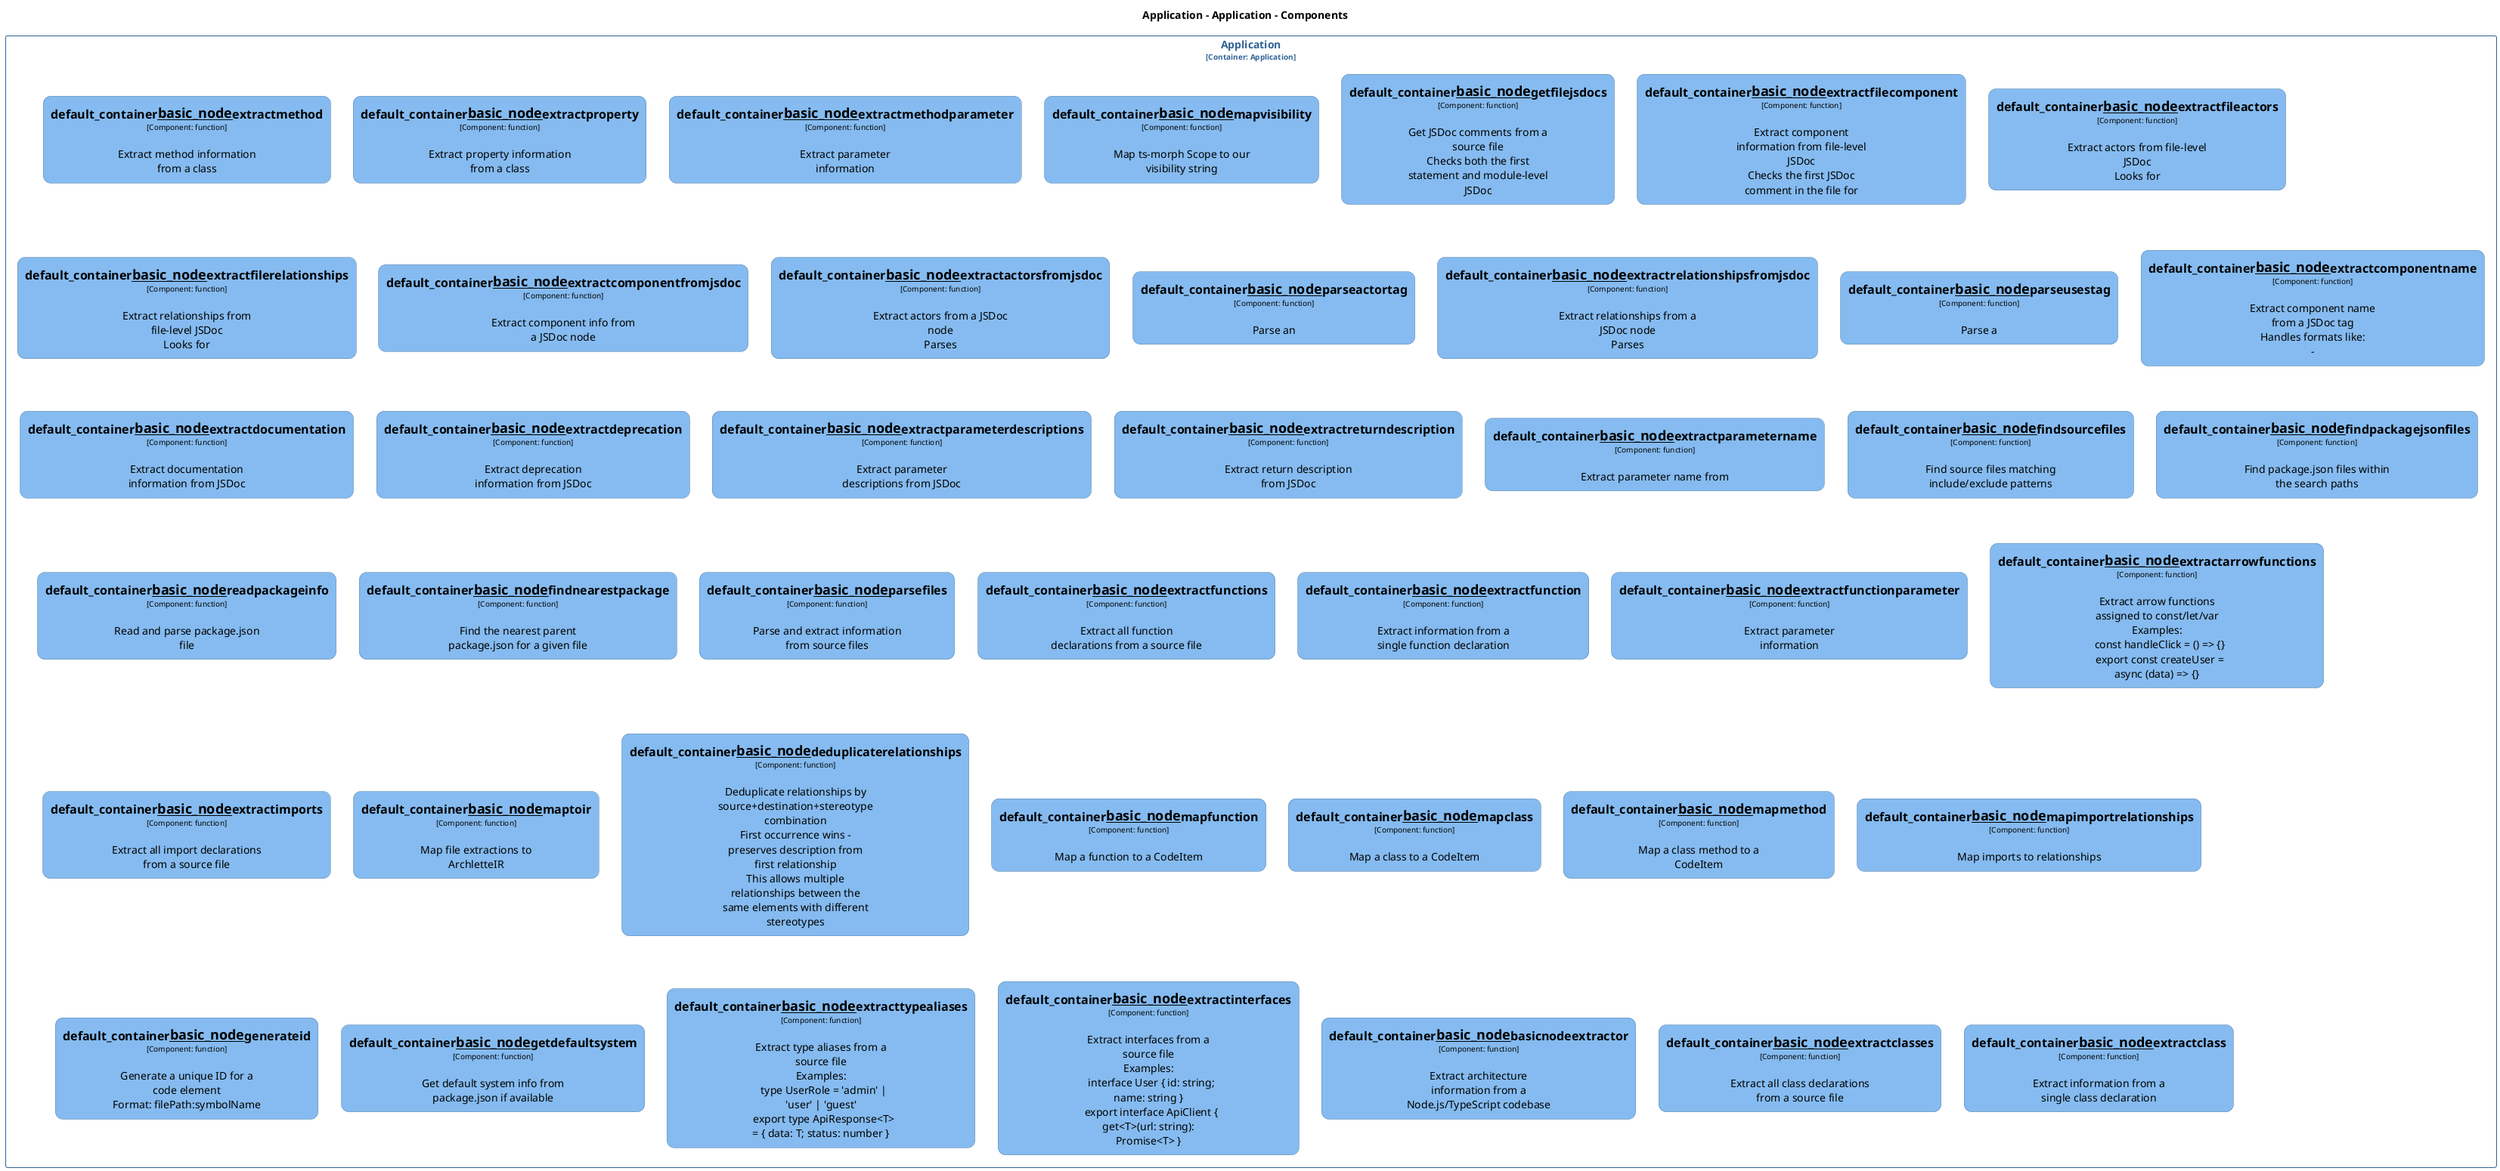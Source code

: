 @startuml
set separator none
title Application - Application - Components

top to bottom direction
skinparam ranksep 60
skinparam nodesep 30

skinparam {
  arrowFontSize 10
  defaultTextAlignment center
  wrapWidth 200
  maxMessageSize 100
  defaultFontName "Arial"
}

hide stereotype

skinparam rectangle<<Application.Application.default_container__basic_node__basicnodeextractor>> {
  BackgroundColor #85bbf0
  FontColor #000000
  BorderColor #5d82a8
  roundCorner 20
  shadowing false
}
skinparam rectangle<<Application.Application.default_container__basic_node__deduplicaterelationships>> {
  BackgroundColor #85bbf0
  FontColor #000000
  BorderColor #5d82a8
  roundCorner 20
  shadowing false
}
skinparam rectangle<<Application.Application.default_container__basic_node__extractactorsfromjsdoc>> {
  BackgroundColor #85bbf0
  FontColor #000000
  BorderColor #5d82a8
  roundCorner 20
  shadowing false
}
skinparam rectangle<<Application.Application.default_container__basic_node__extractarrowfunctions>> {
  BackgroundColor #85bbf0
  FontColor #000000
  BorderColor #5d82a8
  roundCorner 20
  shadowing false
}
skinparam rectangle<<Application.Application.default_container__basic_node__extractclass>> {
  BackgroundColor #85bbf0
  FontColor #000000
  BorderColor #5d82a8
  roundCorner 20
  shadowing false
}
skinparam rectangle<<Application.Application.default_container__basic_node__extractclasses>> {
  BackgroundColor #85bbf0
  FontColor #000000
  BorderColor #5d82a8
  roundCorner 20
  shadowing false
}
skinparam rectangle<<Application.Application.default_container__basic_node__extractcomponentfromjsdoc>> {
  BackgroundColor #85bbf0
  FontColor #000000
  BorderColor #5d82a8
  roundCorner 20
  shadowing false
}
skinparam rectangle<<Application.Application.default_container__basic_node__extractcomponentname>> {
  BackgroundColor #85bbf0
  FontColor #000000
  BorderColor #5d82a8
  roundCorner 20
  shadowing false
}
skinparam rectangle<<Application.Application.default_container__basic_node__extractdeprecation>> {
  BackgroundColor #85bbf0
  FontColor #000000
  BorderColor #5d82a8
  roundCorner 20
  shadowing false
}
skinparam rectangle<<Application.Application.default_container__basic_node__extractdocumentation>> {
  BackgroundColor #85bbf0
  FontColor #000000
  BorderColor #5d82a8
  roundCorner 20
  shadowing false
}
skinparam rectangle<<Application.Application.default_container__basic_node__extractfileactors>> {
  BackgroundColor #85bbf0
  FontColor #000000
  BorderColor #5d82a8
  roundCorner 20
  shadowing false
}
skinparam rectangle<<Application.Application.default_container__basic_node__extractfilecomponent>> {
  BackgroundColor #85bbf0
  FontColor #000000
  BorderColor #5d82a8
  roundCorner 20
  shadowing false
}
skinparam rectangle<<Application.Application.default_container__basic_node__extractfilerelationships>> {
  BackgroundColor #85bbf0
  FontColor #000000
  BorderColor #5d82a8
  roundCorner 20
  shadowing false
}
skinparam rectangle<<Application.Application.default_container__basic_node__extractfunction>> {
  BackgroundColor #85bbf0
  FontColor #000000
  BorderColor #5d82a8
  roundCorner 20
  shadowing false
}
skinparam rectangle<<Application.Application.default_container__basic_node__extractfunctionparameter>> {
  BackgroundColor #85bbf0
  FontColor #000000
  BorderColor #5d82a8
  roundCorner 20
  shadowing false
}
skinparam rectangle<<Application.Application.default_container__basic_node__extractfunctions>> {
  BackgroundColor #85bbf0
  FontColor #000000
  BorderColor #5d82a8
  roundCorner 20
  shadowing false
}
skinparam rectangle<<Application.Application.default_container__basic_node__extractimports>> {
  BackgroundColor #85bbf0
  FontColor #000000
  BorderColor #5d82a8
  roundCorner 20
  shadowing false
}
skinparam rectangle<<Application.Application.default_container__basic_node__extractinterfaces>> {
  BackgroundColor #85bbf0
  FontColor #000000
  BorderColor #5d82a8
  roundCorner 20
  shadowing false
}
skinparam rectangle<<Application.Application.default_container__basic_node__extractmethod>> {
  BackgroundColor #85bbf0
  FontColor #000000
  BorderColor #5d82a8
  roundCorner 20
  shadowing false
}
skinparam rectangle<<Application.Application.default_container__basic_node__extractmethodparameter>> {
  BackgroundColor #85bbf0
  FontColor #000000
  BorderColor #5d82a8
  roundCorner 20
  shadowing false
}
skinparam rectangle<<Application.Application.default_container__basic_node__extractparameterdescriptions>> {
  BackgroundColor #85bbf0
  FontColor #000000
  BorderColor #5d82a8
  roundCorner 20
  shadowing false
}
skinparam rectangle<<Application.Application.default_container__basic_node__extractparametername>> {
  BackgroundColor #85bbf0
  FontColor #000000
  BorderColor #5d82a8
  roundCorner 20
  shadowing false
}
skinparam rectangle<<Application.Application.default_container__basic_node__extractproperty>> {
  BackgroundColor #85bbf0
  FontColor #000000
  BorderColor #5d82a8
  roundCorner 20
  shadowing false
}
skinparam rectangle<<Application.Application.default_container__basic_node__extractrelationshipsfromjsdoc>> {
  BackgroundColor #85bbf0
  FontColor #000000
  BorderColor #5d82a8
  roundCorner 20
  shadowing false
}
skinparam rectangle<<Application.Application.default_container__basic_node__extractreturndescription>> {
  BackgroundColor #85bbf0
  FontColor #000000
  BorderColor #5d82a8
  roundCorner 20
  shadowing false
}
skinparam rectangle<<Application.Application.default_container__basic_node__extracttypealiases>> {
  BackgroundColor #85bbf0
  FontColor #000000
  BorderColor #5d82a8
  roundCorner 20
  shadowing false
}
skinparam rectangle<<Application.Application.default_container__basic_node__findnearestpackage>> {
  BackgroundColor #85bbf0
  FontColor #000000
  BorderColor #5d82a8
  roundCorner 20
  shadowing false
}
skinparam rectangle<<Application.Application.default_container__basic_node__findpackagejsonfiles>> {
  BackgroundColor #85bbf0
  FontColor #000000
  BorderColor #5d82a8
  roundCorner 20
  shadowing false
}
skinparam rectangle<<Application.Application.default_container__basic_node__findsourcefiles>> {
  BackgroundColor #85bbf0
  FontColor #000000
  BorderColor #5d82a8
  roundCorner 20
  shadowing false
}
skinparam rectangle<<Application.Application.default_container__basic_node__generateid>> {
  BackgroundColor #85bbf0
  FontColor #000000
  BorderColor #5d82a8
  roundCorner 20
  shadowing false
}
skinparam rectangle<<Application.Application.default_container__basic_node__getdefaultsystem>> {
  BackgroundColor #85bbf0
  FontColor #000000
  BorderColor #5d82a8
  roundCorner 20
  shadowing false
}
skinparam rectangle<<Application.Application.default_container__basic_node__getfilejsdocs>> {
  BackgroundColor #85bbf0
  FontColor #000000
  BorderColor #5d82a8
  roundCorner 20
  shadowing false
}
skinparam rectangle<<Application.Application.default_container__basic_node__mapclass>> {
  BackgroundColor #85bbf0
  FontColor #000000
  BorderColor #5d82a8
  roundCorner 20
  shadowing false
}
skinparam rectangle<<Application.Application.default_container__basic_node__mapfunction>> {
  BackgroundColor #85bbf0
  FontColor #000000
  BorderColor #5d82a8
  roundCorner 20
  shadowing false
}
skinparam rectangle<<Application.Application.default_container__basic_node__mapimportrelationships>> {
  BackgroundColor #85bbf0
  FontColor #000000
  BorderColor #5d82a8
  roundCorner 20
  shadowing false
}
skinparam rectangle<<Application.Application.default_container__basic_node__mapmethod>> {
  BackgroundColor #85bbf0
  FontColor #000000
  BorderColor #5d82a8
  roundCorner 20
  shadowing false
}
skinparam rectangle<<Application.Application.default_container__basic_node__maptoir>> {
  BackgroundColor #85bbf0
  FontColor #000000
  BorderColor #5d82a8
  roundCorner 20
  shadowing false
}
skinparam rectangle<<Application.Application.default_container__basic_node__mapvisibility>> {
  BackgroundColor #85bbf0
  FontColor #000000
  BorderColor #5d82a8
  roundCorner 20
  shadowing false
}
skinparam rectangle<<Application.Application.default_container__basic_node__parseactortag>> {
  BackgroundColor #85bbf0
  FontColor #000000
  BorderColor #5d82a8
  roundCorner 20
  shadowing false
}
skinparam rectangle<<Application.Application.default_container__basic_node__parsefiles>> {
  BackgroundColor #85bbf0
  FontColor #000000
  BorderColor #5d82a8
  roundCorner 20
  shadowing false
}
skinparam rectangle<<Application.Application.default_container__basic_node__parseusestag>> {
  BackgroundColor #85bbf0
  FontColor #000000
  BorderColor #5d82a8
  roundCorner 20
  shadowing false
}
skinparam rectangle<<Application.Application.default_container__basic_node__readpackageinfo>> {
  BackgroundColor #85bbf0
  FontColor #000000
  BorderColor #5d82a8
  roundCorner 20
  shadowing false
}
skinparam rectangle<<Application.Application>> {
  BorderColor #2e6295
  FontColor #2e6295
  shadowing false
}

rectangle "Application\n<size:10>[Container: Application]</size>" <<Application.Application>> {
  rectangle "==default_container__basic_node__extractmethod\n<size:10>[Component: function]</size>\n\nExtract method information from a class" <<Application.Application.default_container__basic_node__extractmethod>> as Application.Application.default_container__basic_node__extractmethod
  rectangle "==default_container__basic_node__extractproperty\n<size:10>[Component: function]</size>\n\nExtract property information from a class" <<Application.Application.default_container__basic_node__extractproperty>> as Application.Application.default_container__basic_node__extractproperty
  rectangle "==default_container__basic_node__extractmethodparameter\n<size:10>[Component: function]</size>\n\nExtract parameter information" <<Application.Application.default_container__basic_node__extractmethodparameter>> as Application.Application.default_container__basic_node__extractmethodparameter
  rectangle "==default_container__basic_node__mapvisibility\n<size:10>[Component: function]</size>\n\nMap ts-morph Scope to our visibility string" <<Application.Application.default_container__basic_node__mapvisibility>> as Application.Application.default_container__basic_node__mapvisibility
  rectangle "==default_container__basic_node__getfilejsdocs\n<size:10>[Component: function]</size>\n\nGet JSDoc comments from a source file\nChecks both the first statement and module-level JSDoc" <<Application.Application.default_container__basic_node__getfilejsdocs>> as Application.Application.default_container__basic_node__getfilejsdocs
  rectangle "==default_container__basic_node__extractfilecomponent\n<size:10>[Component: function]</size>\n\nExtract component information from file-level JSDoc\nChecks the first JSDoc comment in the file for" <<Application.Application.default_container__basic_node__extractfilecomponent>> as Application.Application.default_container__basic_node__extractfilecomponent
  rectangle "==default_container__basic_node__extractfileactors\n<size:10>[Component: function]</size>\n\nExtract actors from file-level JSDoc\nLooks for" <<Application.Application.default_container__basic_node__extractfileactors>> as Application.Application.default_container__basic_node__extractfileactors
  rectangle "==default_container__basic_node__extractfilerelationships\n<size:10>[Component: function]</size>\n\nExtract relationships from file-level JSDoc\nLooks for" <<Application.Application.default_container__basic_node__extractfilerelationships>> as Application.Application.default_container__basic_node__extractfilerelationships
  rectangle "==default_container__basic_node__extractcomponentfromjsdoc\n<size:10>[Component: function]</size>\n\nExtract component info from a JSDoc node" <<Application.Application.default_container__basic_node__extractcomponentfromjsdoc>> as Application.Application.default_container__basic_node__extractcomponentfromjsdoc
  rectangle "==default_container__basic_node__extractactorsfromjsdoc\n<size:10>[Component: function]</size>\n\nExtract actors from a JSDoc node\nParses" <<Application.Application.default_container__basic_node__extractactorsfromjsdoc>> as Application.Application.default_container__basic_node__extractactorsfromjsdoc
  rectangle "==default_container__basic_node__parseactortag\n<size:10>[Component: function]</size>\n\nParse an" <<Application.Application.default_container__basic_node__parseactortag>> as Application.Application.default_container__basic_node__parseactortag
  rectangle "==default_container__basic_node__extractrelationshipsfromjsdoc\n<size:10>[Component: function]</size>\n\nExtract relationships from a JSDoc node\nParses" <<Application.Application.default_container__basic_node__extractrelationshipsfromjsdoc>> as Application.Application.default_container__basic_node__extractrelationshipsfromjsdoc
  rectangle "==default_container__basic_node__parseusestag\n<size:10>[Component: function]</size>\n\nParse a" <<Application.Application.default_container__basic_node__parseusestag>> as Application.Application.default_container__basic_node__parseusestag
  rectangle "==default_container__basic_node__extractcomponentname\n<size:10>[Component: function]</size>\n\nExtract component name from a JSDoc tag\nHandles formats like:\n-" <<Application.Application.default_container__basic_node__extractcomponentname>> as Application.Application.default_container__basic_node__extractcomponentname
  rectangle "==default_container__basic_node__extractdocumentation\n<size:10>[Component: function]</size>\n\nExtract documentation information from JSDoc" <<Application.Application.default_container__basic_node__extractdocumentation>> as Application.Application.default_container__basic_node__extractdocumentation
  rectangle "==default_container__basic_node__extractdeprecation\n<size:10>[Component: function]</size>\n\nExtract deprecation information from JSDoc" <<Application.Application.default_container__basic_node__extractdeprecation>> as Application.Application.default_container__basic_node__extractdeprecation
  rectangle "==default_container__basic_node__extractparameterdescriptions\n<size:10>[Component: function]</size>\n\nExtract parameter descriptions from JSDoc" <<Application.Application.default_container__basic_node__extractparameterdescriptions>> as Application.Application.default_container__basic_node__extractparameterdescriptions
  rectangle "==default_container__basic_node__extractreturndescription\n<size:10>[Component: function]</size>\n\nExtract return description from JSDoc" <<Application.Application.default_container__basic_node__extractreturndescription>> as Application.Application.default_container__basic_node__extractreturndescription
  rectangle "==default_container__basic_node__extractparametername\n<size:10>[Component: function]</size>\n\nExtract parameter name from" <<Application.Application.default_container__basic_node__extractparametername>> as Application.Application.default_container__basic_node__extractparametername
  rectangle "==default_container__basic_node__findsourcefiles\n<size:10>[Component: function]</size>\n\nFind source files matching include/exclude patterns" <<Application.Application.default_container__basic_node__findsourcefiles>> as Application.Application.default_container__basic_node__findsourcefiles
  rectangle "==default_container__basic_node__findpackagejsonfiles\n<size:10>[Component: function]</size>\n\nFind package.json files within the search paths" <<Application.Application.default_container__basic_node__findpackagejsonfiles>> as Application.Application.default_container__basic_node__findpackagejsonfiles
  rectangle "==default_container__basic_node__readpackageinfo\n<size:10>[Component: function]</size>\n\nRead and parse package.json file" <<Application.Application.default_container__basic_node__readpackageinfo>> as Application.Application.default_container__basic_node__readpackageinfo
  rectangle "==default_container__basic_node__findnearestpackage\n<size:10>[Component: function]</size>\n\nFind the nearest parent package.json for a given file" <<Application.Application.default_container__basic_node__findnearestpackage>> as Application.Application.default_container__basic_node__findnearestpackage
  rectangle "==default_container__basic_node__parsefiles\n<size:10>[Component: function]</size>\n\nParse and extract information from source files" <<Application.Application.default_container__basic_node__parsefiles>> as Application.Application.default_container__basic_node__parsefiles
  rectangle "==default_container__basic_node__extractfunctions\n<size:10>[Component: function]</size>\n\nExtract all function declarations from a source file" <<Application.Application.default_container__basic_node__extractfunctions>> as Application.Application.default_container__basic_node__extractfunctions
  rectangle "==default_container__basic_node__extractfunction\n<size:10>[Component: function]</size>\n\nExtract information from a single function declaration" <<Application.Application.default_container__basic_node__extractfunction>> as Application.Application.default_container__basic_node__extractfunction
  rectangle "==default_container__basic_node__extractfunctionparameter\n<size:10>[Component: function]</size>\n\nExtract parameter information" <<Application.Application.default_container__basic_node__extractfunctionparameter>> as Application.Application.default_container__basic_node__extractfunctionparameter
  rectangle "==default_container__basic_node__extractarrowfunctions\n<size:10>[Component: function]</size>\n\nExtract arrow functions assigned to const/let/var\nExamples:\n  const handleClick = () => {}\n  export const createUser = async (data) => {}" <<Application.Application.default_container__basic_node__extractarrowfunctions>> as Application.Application.default_container__basic_node__extractarrowfunctions
  rectangle "==default_container__basic_node__extractimports\n<size:10>[Component: function]</size>\n\nExtract all import declarations from a source file" <<Application.Application.default_container__basic_node__extractimports>> as Application.Application.default_container__basic_node__extractimports
  rectangle "==default_container__basic_node__maptoir\n<size:10>[Component: function]</size>\n\nMap file extractions to ArchletteIR" <<Application.Application.default_container__basic_node__maptoir>> as Application.Application.default_container__basic_node__maptoir
  rectangle "==default_container__basic_node__deduplicaterelationships\n<size:10>[Component: function]</size>\n\nDeduplicate relationships by source+destination+stereotype combination\nFirst occurrence wins - preserves description from first relationship\nThis allows multiple relationships between the same elements with different stereotypes" <<Application.Application.default_container__basic_node__deduplicaterelationships>> as Application.Application.default_container__basic_node__deduplicaterelationships
  rectangle "==default_container__basic_node__mapfunction\n<size:10>[Component: function]</size>\n\nMap a function to a CodeItem" <<Application.Application.default_container__basic_node__mapfunction>> as Application.Application.default_container__basic_node__mapfunction
  rectangle "==default_container__basic_node__mapclass\n<size:10>[Component: function]</size>\n\nMap a class to a CodeItem" <<Application.Application.default_container__basic_node__mapclass>> as Application.Application.default_container__basic_node__mapclass
  rectangle "==default_container__basic_node__mapmethod\n<size:10>[Component: function]</size>\n\nMap a class method to a CodeItem" <<Application.Application.default_container__basic_node__mapmethod>> as Application.Application.default_container__basic_node__mapmethod
  rectangle "==default_container__basic_node__mapimportrelationships\n<size:10>[Component: function]</size>\n\nMap imports to relationships" <<Application.Application.default_container__basic_node__mapimportrelationships>> as Application.Application.default_container__basic_node__mapimportrelationships
  rectangle "==default_container__basic_node__generateid\n<size:10>[Component: function]</size>\n\nGenerate a unique ID for a code element\nFormat: filePath:symbolName" <<Application.Application.default_container__basic_node__generateid>> as Application.Application.default_container__basic_node__generateid
  rectangle "==default_container__basic_node__getdefaultsystem\n<size:10>[Component: function]</size>\n\nGet default system info from package.json if available" <<Application.Application.default_container__basic_node__getdefaultsystem>> as Application.Application.default_container__basic_node__getdefaultsystem
  rectangle "==default_container__basic_node__extracttypealiases\n<size:10>[Component: function]</size>\n\nExtract type aliases from a source file\nExamples:\n  type UserRole = 'admin' | 'user' | 'guest'\n  export type ApiResponse<T> = { data: T; status: number }" <<Application.Application.default_container__basic_node__extracttypealiases>> as Application.Application.default_container__basic_node__extracttypealiases
  rectangle "==default_container__basic_node__extractinterfaces\n<size:10>[Component: function]</size>\n\nExtract interfaces from a source file\nExamples:\n  interface User { id: string; name: string }\n  export interface ApiClient { get<T>(url: string): Promise<T> }" <<Application.Application.default_container__basic_node__extractinterfaces>> as Application.Application.default_container__basic_node__extractinterfaces
  rectangle "==default_container__basic_node__basicnodeextractor\n<size:10>[Component: function]</size>\n\nExtract architecture information from a Node.js/TypeScript codebase" <<Application.Application.default_container__basic_node__basicnodeextractor>> as Application.Application.default_container__basic_node__basicnodeextractor
  rectangle "==default_container__basic_node__extractclasses\n<size:10>[Component: function]</size>\n\nExtract all class declarations from a source file" <<Application.Application.default_container__basic_node__extractclasses>> as Application.Application.default_container__basic_node__extractclasses
  rectangle "==default_container__basic_node__extractclass\n<size:10>[Component: function]</size>\n\nExtract information from a single class declaration" <<Application.Application.default_container__basic_node__extractclass>> as Application.Application.default_container__basic_node__extractclass
}

@enduml